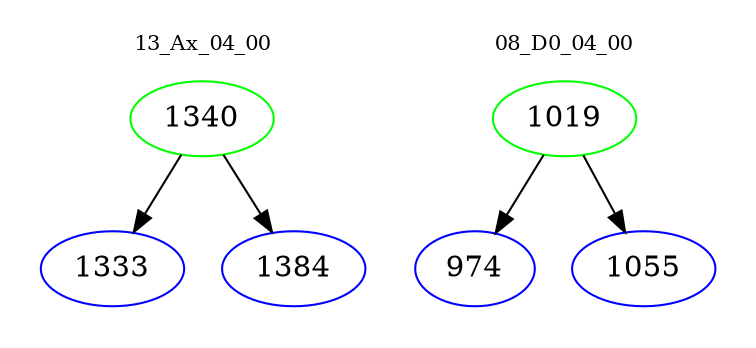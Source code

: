 digraph{
subgraph cluster_0 {
color = white
label = "13_Ax_04_00";
fontsize=10;
T0_1340 [label="1340", color="green"]
T0_1340 -> T0_1333 [color="black"]
T0_1333 [label="1333", color="blue"]
T0_1340 -> T0_1384 [color="black"]
T0_1384 [label="1384", color="blue"]
}
subgraph cluster_1 {
color = white
label = "08_D0_04_00";
fontsize=10;
T1_1019 [label="1019", color="green"]
T1_1019 -> T1_974 [color="black"]
T1_974 [label="974", color="blue"]
T1_1019 -> T1_1055 [color="black"]
T1_1055 [label="1055", color="blue"]
}
}

